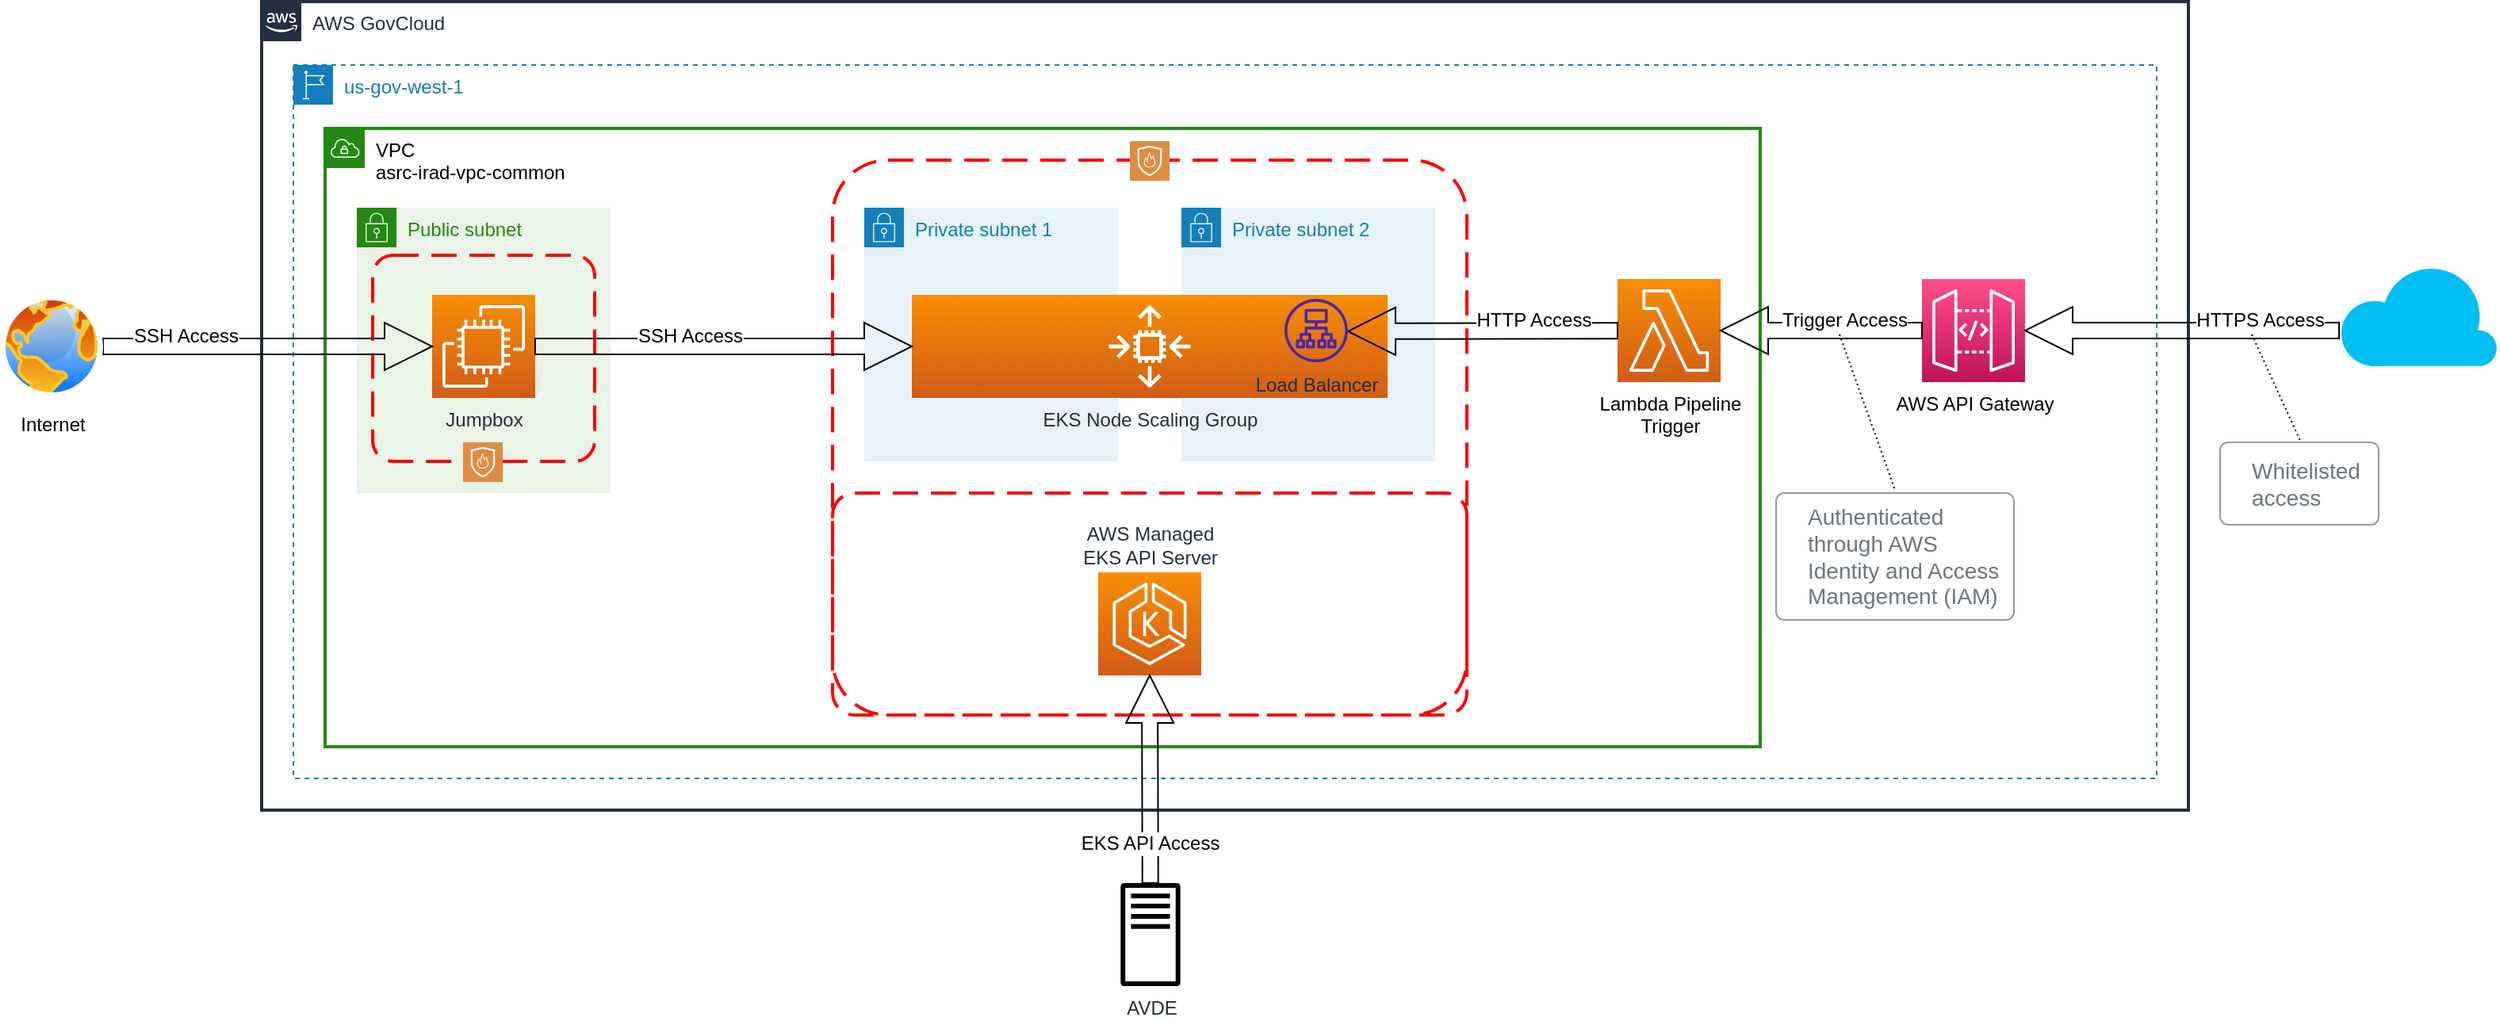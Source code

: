 <mxfile version="20.6.2" type="github">
  <diagram id="jajP4sxrEKpcrrhdu1mM" name="Page-1">
    <mxGraphModel dx="1422" dy="801" grid="1" gridSize="10" guides="1" tooltips="1" connect="1" arrows="1" fold="1" page="1" pageScale="1" pageWidth="850" pageHeight="1100" math="0" shadow="0">
      <root>
        <mxCell id="0" />
        <mxCell id="1" parent="0" />
        <mxCell id="FFeFcf7Lav184Xf4TCM_-8" value="" style="rounded=1;arcSize=10;dashed=1;strokeColor=#ff0000;fillColor=none;gradientColor=none;dashPattern=8 4;strokeWidth=2;" vertex="1" parent="1">
          <mxGeometry x="565" y="370" width="400" height="140" as="geometry" />
        </mxCell>
        <mxCell id="x7Ir8SC6QS6k_IUF8xQD-1" value="AWS GovCloud" style="points=[[0,0],[0.25,0],[0.5,0],[0.75,0],[1,0],[1,0.25],[1,0.5],[1,0.75],[1,1],[0.75,1],[0.5,1],[0.25,1],[0,1],[0,0.75],[0,0.5],[0,0.25]];outlineConnect=0;gradientColor=none;html=1;whiteSpace=wrap;fontSize=12;fontStyle=0;container=0;pointerEvents=0;collapsible=0;recursiveResize=0;shape=mxgraph.aws4.group;grIcon=mxgraph.aws4.group_aws_cloud_alt;strokeColor=#232F3E;fillColor=none;verticalAlign=top;align=left;spacingLeft=30;fontColor=#232F3E;dashed=0;strokeWidth=2;" parent="1" vertex="1">
          <mxGeometry x="205" y="60" width="1215" height="510" as="geometry" />
        </mxCell>
        <mxCell id="x7Ir8SC6QS6k_IUF8xQD-2" value="us-gov-west-1" style="points=[[0,0],[0.25,0],[0.5,0],[0.75,0],[1,0],[1,0.25],[1,0.5],[1,0.75],[1,1],[0.75,1],[0.5,1],[0.25,1],[0,1],[0,0.75],[0,0.5],[0,0.25]];outlineConnect=0;gradientColor=none;html=1;whiteSpace=wrap;fontSize=12;fontStyle=0;container=0;pointerEvents=0;collapsible=0;recursiveResize=0;shape=mxgraph.aws4.group;grIcon=mxgraph.aws4.group_region;strokeColor=#147EBA;fillColor=none;verticalAlign=top;align=left;spacingLeft=30;fontColor=#147EBA;dashed=1;" parent="1" vertex="1">
          <mxGeometry x="225" y="100" width="1175" height="450" as="geometry" />
        </mxCell>
        <mxCell id="x7Ir8SC6QS6k_IUF8xQD-6" value="VPC&lt;br&gt;asrc-irad-vpc-common" style="points=[[0,0],[0.25,0],[0.5,0],[0.75,0],[1,0],[1,0.25],[1,0.5],[1,0.75],[1,1],[0.75,1],[0.5,1],[0.25,1],[0,1],[0,0.75],[0,0.5],[0,0.25]];outlineConnect=0;gradientColor=none;html=1;whiteSpace=wrap;fontSize=12;fontStyle=0;container=0;pointerEvents=0;collapsible=0;recursiveResize=0;shape=mxgraph.aws4.group;grIcon=mxgraph.aws4.group_vpc;strokeColor=#248814;fillColor=none;verticalAlign=top;align=left;spacingLeft=30;fontColor=#000000;dashed=0;strokeWidth=2;" parent="1" vertex="1">
          <mxGeometry x="245" y="140" width="905" height="390" as="geometry" />
        </mxCell>
        <mxCell id="x7Ir8SC6QS6k_IUF8xQD-13" value="Public subnet" style="points=[[0,0],[0.25,0],[0.5,0],[0.75,0],[1,0],[1,0.25],[1,0.5],[1,0.75],[1,1],[0.75,1],[0.5,1],[0.25,1],[0,1],[0,0.75],[0,0.5],[0,0.25]];outlineConnect=0;gradientColor=none;html=1;whiteSpace=wrap;fontSize=12;fontStyle=0;container=0;pointerEvents=0;collapsible=0;recursiveResize=0;shape=mxgraph.aws4.group;grIcon=mxgraph.aws4.group_security_group;grStroke=0;strokeColor=#248814;fillColor=#E9F3E6;verticalAlign=top;align=left;spacingLeft=30;fontColor=#248814;dashed=0;strokeWidth=2;" parent="1" vertex="1">
          <mxGeometry x="265" y="190" width="160" height="180" as="geometry" />
        </mxCell>
        <mxCell id="x7Ir8SC6QS6k_IUF8xQD-14" value="Private subnet 1" style="points=[[0,0],[0.25,0],[0.5,0],[0.75,0],[1,0],[1,0.25],[1,0.5],[1,0.75],[1,1],[0.75,1],[0.5,1],[0.25,1],[0,1],[0,0.75],[0,0.5],[0,0.25]];outlineConnect=0;gradientColor=none;html=1;whiteSpace=wrap;fontSize=12;fontStyle=0;container=0;pointerEvents=0;collapsible=0;recursiveResize=0;shape=mxgraph.aws4.group;grIcon=mxgraph.aws4.group_security_group;grStroke=0;strokeColor=#147EBA;fillColor=#E6F2F8;verticalAlign=top;align=left;spacingLeft=30;fontColor=#147EBA;dashed=0;strokeWidth=2;" parent="1" vertex="1">
          <mxGeometry x="585" y="190" width="160" height="160" as="geometry" />
        </mxCell>
        <mxCell id="x7Ir8SC6QS6k_IUF8xQD-15" value="Private subnet 2" style="points=[[0,0],[0.25,0],[0.5,0],[0.75,0],[1,0],[1,0.25],[1,0.5],[1,0.75],[1,1],[0.75,1],[0.5,1],[0.25,1],[0,1],[0,0.75],[0,0.5],[0,0.25]];outlineConnect=0;gradientColor=none;html=1;whiteSpace=wrap;fontSize=12;fontStyle=0;container=0;pointerEvents=0;collapsible=0;recursiveResize=0;shape=mxgraph.aws4.group;grIcon=mxgraph.aws4.group_security_group;grStroke=0;strokeColor=#147EBA;fillColor=#E6F2F8;verticalAlign=top;align=left;spacingLeft=30;fontColor=#147EBA;dashed=0;strokeWidth=2;" parent="1" vertex="1">
          <mxGeometry x="785" y="190" width="160" height="160" as="geometry" />
        </mxCell>
        <mxCell id="FFeFcf7Lav184Xf4TCM_-9" value="" style="rounded=1;arcSize=10;dashed=1;strokeColor=#ff0000;fillColor=none;gradientColor=none;dashPattern=8 4;strokeWidth=2;" vertex="1" parent="1">
          <mxGeometry x="565" y="160" width="400" height="350" as="geometry" />
        </mxCell>
        <mxCell id="FFeFcf7Lav184Xf4TCM_-19" value="" style="rounded=1;arcSize=10;dashed=1;strokeColor=#ff0000;fillColor=none;gradientColor=none;dashPattern=8 4;strokeWidth=2;" vertex="1" parent="1">
          <mxGeometry x="275" y="220" width="140" height="130" as="geometry" />
        </mxCell>
        <mxCell id="x7Ir8SC6QS6k_IUF8xQD-16" value="Jumpbox" style="sketch=0;points=[[0,0,0],[0.25,0,0],[0.5,0,0],[0.75,0,0],[1,0,0],[0,1,0],[0.25,1,0],[0.5,1,0],[0.75,1,0],[1,1,0],[0,0.25,0],[0,0.5,0],[0,0.75,0],[1,0.25,0],[1,0.5,0],[1,0.75,0]];outlineConnect=0;fontColor=#232F3E;gradientColor=#F78E04;gradientDirection=north;fillColor=#D05C17;strokeColor=#ffffff;dashed=0;verticalLabelPosition=bottom;verticalAlign=top;align=center;html=1;fontSize=12;fontStyle=0;aspect=fixed;shape=mxgraph.aws4.resourceIcon;resIcon=mxgraph.aws4.ec2;strokeWidth=2;" parent="1" vertex="1">
          <mxGeometry x="312.5" y="245" width="65" height="65" as="geometry" />
        </mxCell>
        <mxCell id="FFeFcf7Lav184Xf4TCM_-1" value="EKS Node Scaling Group" style="sketch=0;points=[[0,0,0],[0.25,0,0],[0.5,0,0],[0.75,0,0],[1,0,0],[0,1,0],[0.25,1,0],[0.5,1,0],[0.75,1,0],[1,1,0],[0,0.25,0],[0,0.5,0],[0,0.75,0],[1,0.25,0],[1,0.5,0],[1,0.75,0]];outlineConnect=0;fontColor=#232F3E;gradientColor=#F78E04;gradientDirection=north;fillColor=#D05C17;strokeColor=#ffffff;dashed=0;verticalLabelPosition=bottom;verticalAlign=top;align=center;html=1;fontSize=12;fontStyle=0;shape=mxgraph.aws4.resourceIcon;resIcon=mxgraph.aws4.auto_scaling2;" vertex="1" parent="1">
          <mxGeometry x="615" y="245" width="300" height="65" as="geometry" />
        </mxCell>
        <mxCell id="FFeFcf7Lav184Xf4TCM_-2" value="AWS Managed&lt;br&gt;EKS API Server" style="sketch=0;points=[[0,0,0],[0.25,0,0],[0.5,0,0],[0.75,0,0],[1,0,0],[0,1,0],[0.25,1,0],[0.5,1,0],[0.75,1,0],[1,1,0],[0,0.25,0],[0,0.5,0],[0,0.75,0],[1,0.25,0],[1,0.5,0],[1,0.75,0]];outlineConnect=0;fontColor=#232F3E;gradientColor=#F78E04;gradientDirection=north;fillColor=#D05C17;strokeColor=#ffffff;dashed=0;verticalLabelPosition=top;verticalAlign=bottom;align=center;html=1;fontSize=12;fontStyle=0;aspect=fixed;shape=mxgraph.aws4.resourceIcon;resIcon=mxgraph.aws4.eks;strokeWidth=2;labelPosition=center;" vertex="1" parent="1">
          <mxGeometry x="732.5" y="420" width="65" height="65" as="geometry" />
        </mxCell>
        <mxCell id="FFeFcf7Lav184Xf4TCM_-4" value="Lambda Pipeline&lt;br&gt;Trigger" style="sketch=0;points=[[0,0,0],[0.25,0,0],[0.5,0,0],[0.75,0,0],[1,0,0],[0,1,0],[0.25,1,0],[0.5,1,0],[0.75,1,0],[1,1,0],[0,0.25,0],[0,0.5,0],[0,0.75,0],[1,0.25,0],[1,0.5,0],[1,0.75,0]];outlineConnect=0;fontColor=#000000;gradientColor=#F78E04;gradientDirection=north;fillColor=#D05C17;strokeColor=#ffffff;dashed=0;verticalLabelPosition=bottom;verticalAlign=top;align=center;html=1;fontSize=12;fontStyle=0;aspect=fixed;shape=mxgraph.aws4.resourceIcon;resIcon=mxgraph.aws4.lambda;" vertex="1" parent="1">
          <mxGeometry x="1060" y="235" width="65" height="65" as="geometry" />
        </mxCell>
        <mxCell id="FFeFcf7Lav184Xf4TCM_-7" value="AWS API Gateway" style="sketch=0;points=[[0,0,0],[0.25,0,0],[0.5,0,0],[0.75,0,0],[1,0,0],[0,1,0],[0.25,1,0],[0.5,1,0],[0.75,1,0],[1,1,0],[0,0.25,0],[0,0.5,0],[0,0.75,0],[1,0.25,0],[1,0.5,0],[1,0.75,0]];outlineConnect=0;fontColor=#000000;gradientColor=#FF4F8B;gradientDirection=north;fillColor=#BC1356;strokeColor=#ffffff;dashed=0;verticalLabelPosition=bottom;verticalAlign=top;align=center;html=1;fontSize=12;fontStyle=0;aspect=fixed;shape=mxgraph.aws4.resourceIcon;resIcon=mxgraph.aws4.api_gateway;" vertex="1" parent="1">
          <mxGeometry x="1252" y="235" width="65" height="65" as="geometry" />
        </mxCell>
        <mxCell id="FFeFcf7Lav184Xf4TCM_-13" value="" style="sketch=0;pointerEvents=1;shadow=0;dashed=0;html=1;strokeColor=none;fillColor=#DF8C42;labelPosition=center;verticalLabelPosition=bottom;verticalAlign=top;align=center;outlineConnect=0;shape=mxgraph.veeam2.firewall;aspect=fixed;" vertex="1" parent="1">
          <mxGeometry x="752.5" y="148" width="25" height="25" as="geometry" />
        </mxCell>
        <mxCell id="FFeFcf7Lav184Xf4TCM_-17" value="" style="edgeStyle=none;orthogonalLoop=1;jettySize=auto;html=1;rounded=0;shape=arrow;entryX=0;entryY=0.5;entryDx=0;entryDy=0;entryPerimeter=0;exitX=1;exitY=0.5;exitDx=0;exitDy=0;exitPerimeter=0;endSize=6;strokeWidth=1;targetPerimeterSpacing=0;" edge="1" parent="1" source="x7Ir8SC6QS6k_IUF8xQD-16" target="FFeFcf7Lav184Xf4TCM_-1">
          <mxGeometry width="80" relative="1" as="geometry">
            <mxPoint x="445" y="277" as="sourcePoint" />
            <mxPoint x="525" y="277" as="targetPoint" />
            <Array as="points" />
          </mxGeometry>
        </mxCell>
        <mxCell id="FFeFcf7Lav184Xf4TCM_-18" value="SSH Access" style="edgeLabel;html=1;align=center;verticalAlign=middle;resizable=0;points=[];fontSize=12;" vertex="1" connectable="0" parent="FFeFcf7Lav184Xf4TCM_-17">
          <mxGeometry x="-0.415" relative="1" as="geometry">
            <mxPoint x="28" y="-7" as="offset" />
          </mxGeometry>
        </mxCell>
        <mxCell id="FFeFcf7Lav184Xf4TCM_-20" value="" style="sketch=0;pointerEvents=1;shadow=0;dashed=0;html=1;strokeColor=none;fillColor=#DF8C42;labelPosition=center;verticalLabelPosition=bottom;verticalAlign=top;align=center;outlineConnect=0;shape=mxgraph.veeam2.firewall;aspect=fixed;" vertex="1" parent="1">
          <mxGeometry x="332" y="338" width="25" height="25" as="geometry" />
        </mxCell>
        <mxCell id="FFeFcf7Lav184Xf4TCM_-21" value="" style="edgeStyle=none;orthogonalLoop=1;jettySize=auto;html=1;rounded=0;shape=arrow;endSize=6;strokeWidth=1;targetPerimeterSpacing=0;exitX=1;exitY=0.5;exitDx=0;exitDy=0;" edge="1" parent="1" source="FFeFcf7Lav184Xf4TCM_-23" target="x7Ir8SC6QS6k_IUF8xQD-16">
          <mxGeometry width="80" relative="1" as="geometry">
            <mxPoint x="-11.25" y="570.5" as="sourcePoint" />
            <mxPoint x="195" y="270" as="targetPoint" />
            <Array as="points" />
          </mxGeometry>
        </mxCell>
        <mxCell id="FFeFcf7Lav184Xf4TCM_-22" value="SSH Access" style="edgeLabel;html=1;align=center;verticalAlign=middle;resizable=0;points=[];fontSize=12;" vertex="1" connectable="0" parent="FFeFcf7Lav184Xf4TCM_-21">
          <mxGeometry x="-0.77" relative="1" as="geometry">
            <mxPoint x="28" y="-7" as="offset" />
          </mxGeometry>
        </mxCell>
        <mxCell id="FFeFcf7Lav184Xf4TCM_-23" value="Internet" style="aspect=fixed;perimeter=ellipsePerimeter;html=1;align=center;shadow=0;dashed=0;spacingTop=3;image;image=img/lib/active_directory/internet_globe.svg;fontSize=12;" vertex="1" parent="1">
          <mxGeometry x="40" y="245" width="65" height="65" as="geometry" />
        </mxCell>
        <mxCell id="FFeFcf7Lav184Xf4TCM_-28" value="AVDE" style="sketch=0;outlineConnect=0;fontColor=#232F3E;gradientColor=none;fillColor=#000000;strokeColor=none;dashed=0;verticalLabelPosition=bottom;verticalAlign=top;align=center;html=1;fontSize=12;fontStyle=0;aspect=fixed;pointerEvents=1;shape=mxgraph.aws4.traditional_server;" vertex="1" parent="1">
          <mxGeometry x="733" y="616" width="65" height="65" as="geometry" />
        </mxCell>
        <mxCell id="FFeFcf7Lav184Xf4TCM_-29" value="" style="edgeStyle=none;orthogonalLoop=1;jettySize=auto;html=1;rounded=0;shape=arrow;entryX=0.5;entryY=1;entryDx=0;entryDy=0;entryPerimeter=0;endSize=6;strokeWidth=1;targetPerimeterSpacing=0;" edge="1" parent="1" source="FFeFcf7Lav184Xf4TCM_-28" target="FFeFcf7Lav184Xf4TCM_-2">
          <mxGeometry width="80" relative="1" as="geometry">
            <mxPoint x="377.5" y="740" as="sourcePoint" />
            <mxPoint x="615" y="740" as="targetPoint" />
            <Array as="points" />
          </mxGeometry>
        </mxCell>
        <mxCell id="FFeFcf7Lav184Xf4TCM_-30" value="EKS API Access" style="edgeLabel;html=1;align=center;verticalAlign=middle;resizable=0;points=[];fontSize=12;" vertex="1" connectable="0" parent="FFeFcf7Lav184Xf4TCM_-29">
          <mxGeometry relative="1" as="geometry">
            <mxPoint y="40" as="offset" />
          </mxGeometry>
        </mxCell>
        <mxCell id="FFeFcf7Lav184Xf4TCM_-34" value="" style="edgeStyle=none;orthogonalLoop=1;jettySize=auto;html=1;rounded=0;shape=arrow;endSize=6;strokeWidth=1;targetPerimeterSpacing=0;" edge="1" parent="1" source="FFeFcf7Lav184Xf4TCM_-4">
          <mxGeometry width="80" relative="1" as="geometry">
            <mxPoint x="1080" y="439.5" as="sourcePoint" />
            <mxPoint x="890" y="268" as="targetPoint" />
            <Array as="points" />
          </mxGeometry>
        </mxCell>
        <mxCell id="FFeFcf7Lav184Xf4TCM_-35" value="HTTP Access" style="edgeLabel;html=1;align=center;verticalAlign=middle;resizable=0;points=[];fontSize=12;" vertex="1" connectable="0" parent="FFeFcf7Lav184Xf4TCM_-34">
          <mxGeometry x="-0.8" relative="1" as="geometry">
            <mxPoint x="-36" y="-7" as="offset" />
          </mxGeometry>
        </mxCell>
        <mxCell id="FFeFcf7Lav184Xf4TCM_-33" value="Load Balancer" style="sketch=0;outlineConnect=0;fontColor=#232F3E;gradientColor=none;fillColor=#4D27AA;strokeColor=none;dashed=0;verticalLabelPosition=bottom;verticalAlign=top;align=center;html=1;fontSize=12;fontStyle=0;aspect=fixed;pointerEvents=1;shape=mxgraph.aws4.application_load_balancer;" vertex="1" parent="1">
          <mxGeometry x="850" y="247.5" width="40" height="40" as="geometry" />
        </mxCell>
        <mxCell id="FFeFcf7Lav184Xf4TCM_-36" value="" style="edgeStyle=none;orthogonalLoop=1;jettySize=auto;html=1;rounded=0;shape=arrow;endSize=6;strokeWidth=1;targetPerimeterSpacing=0;" edge="1" parent="1" source="FFeFcf7Lav184Xf4TCM_-7" target="FFeFcf7Lav184Xf4TCM_-4">
          <mxGeometry width="80" relative="1" as="geometry">
            <mxPoint x="1070" y="277.58" as="sourcePoint" />
            <mxPoint x="900" y="278" as="targetPoint" />
            <Array as="points" />
          </mxGeometry>
        </mxCell>
        <mxCell id="FFeFcf7Lav184Xf4TCM_-37" value="Trigger Access" style="edgeLabel;html=1;align=center;verticalAlign=middle;resizable=0;points=[];fontSize=12;" vertex="1" connectable="0" parent="FFeFcf7Lav184Xf4TCM_-36">
          <mxGeometry x="-0.79" relative="1" as="geometry">
            <mxPoint x="-36" y="-7" as="offset" />
          </mxGeometry>
        </mxCell>
        <mxCell id="FFeFcf7Lav184Xf4TCM_-40" value="" style="verticalLabelPosition=bottom;html=1;verticalAlign=top;align=center;strokeColor=none;fillColor=#00BEF2;shape=mxgraph.azure.cloud;fontSize=12;aspect=fixed;" vertex="1" parent="1">
          <mxGeometry x="1515" y="225" width="100.05" height="65" as="geometry" />
        </mxCell>
        <mxCell id="FFeFcf7Lav184Xf4TCM_-41" value="" style="edgeStyle=none;orthogonalLoop=1;jettySize=auto;html=1;rounded=0;shape=arrow;endSize=6;strokeWidth=1;targetPerimeterSpacing=0;exitX=0;exitY=0.654;exitDx=0;exitDy=0;exitPerimeter=0;entryX=1;entryY=0.5;entryDx=0;entryDy=0;entryPerimeter=0;" edge="1" parent="1" source="FFeFcf7Lav184Xf4TCM_-40" target="FFeFcf7Lav184Xf4TCM_-7">
          <mxGeometry width="80" relative="1" as="geometry">
            <mxPoint x="1354" y="420" as="sourcePoint" />
            <mxPoint x="1180" y="420" as="targetPoint" />
            <Array as="points" />
          </mxGeometry>
        </mxCell>
        <mxCell id="FFeFcf7Lav184Xf4TCM_-42" value="HTTPS Access" style="edgeLabel;html=1;align=center;verticalAlign=middle;resizable=0;points=[];fontSize=12;" vertex="1" connectable="0" parent="FFeFcf7Lav184Xf4TCM_-41">
          <mxGeometry x="-0.86" relative="1" as="geometry">
            <mxPoint x="-36" y="-7" as="offset" />
          </mxGeometry>
        </mxCell>
        <mxCell id="FFeFcf7Lav184Xf4TCM_-43" value="Authenticated through AWS Identity and Access Management (IAM)" style="html=1;shadow=0;dashed=0;shape=mxgraph.bootstrap.rrect;rSize=5;strokeColor=#999999;strokeWidth=1;fillColor=#FFFFFF;fontColor=#6C767D;whiteSpace=wrap;align=left;verticalAlign=middle;spacingLeft=10;fontSize=14;spacing=10;" vertex="1" parent="1">
          <mxGeometry x="1160" y="370" width="150" height="80" as="geometry" />
        </mxCell>
        <mxCell id="FFeFcf7Lav184Xf4TCM_-44" value="" style="edgeStyle=none;orthogonalLoop=1;jettySize=auto;html=1;rounded=0;startArrow=none;startFill=0;endArrow=none;endFill=0;dashed=1;dashPattern=1 2;entryX=0.5;entryY=-0.025;entryDx=0;entryDy=0;entryPerimeter=0;" edge="1" parent="1" target="FFeFcf7Lav184Xf4TCM_-43">
          <mxGeometry width="80" relative="1" as="geometry">
            <mxPoint x="1200" y="270" as="sourcePoint" />
            <mxPoint x="1246" y="390" as="targetPoint" />
            <Array as="points" />
          </mxGeometry>
        </mxCell>
        <mxCell id="FFeFcf7Lav184Xf4TCM_-45" value="Whitelisted access" style="html=1;shadow=0;dashed=0;shape=mxgraph.bootstrap.rrect;rSize=5;strokeColor=#999999;strokeWidth=1;fillColor=#FFFFFF;fontColor=#6C767D;whiteSpace=wrap;align=left;verticalAlign=middle;spacingLeft=10;fontSize=14;spacing=10;" vertex="1" parent="1">
          <mxGeometry x="1440" y="338" width="100" height="52" as="geometry" />
        </mxCell>
        <mxCell id="FFeFcf7Lav184Xf4TCM_-46" value="" style="edgeStyle=none;orthogonalLoop=1;jettySize=auto;html=1;rounded=0;startArrow=none;startFill=0;endArrow=none;endFill=0;dashed=1;dashPattern=1 2;entryX=0.51;entryY=0;entryDx=0;entryDy=0;entryPerimeter=0;" edge="1" parent="1" target="FFeFcf7Lav184Xf4TCM_-45">
          <mxGeometry width="80" relative="1" as="geometry">
            <mxPoint x="1460" y="270" as="sourcePoint" />
            <mxPoint x="1507.5" y="518" as="targetPoint" />
            <Array as="points" />
          </mxGeometry>
        </mxCell>
      </root>
    </mxGraphModel>
  </diagram>
</mxfile>
